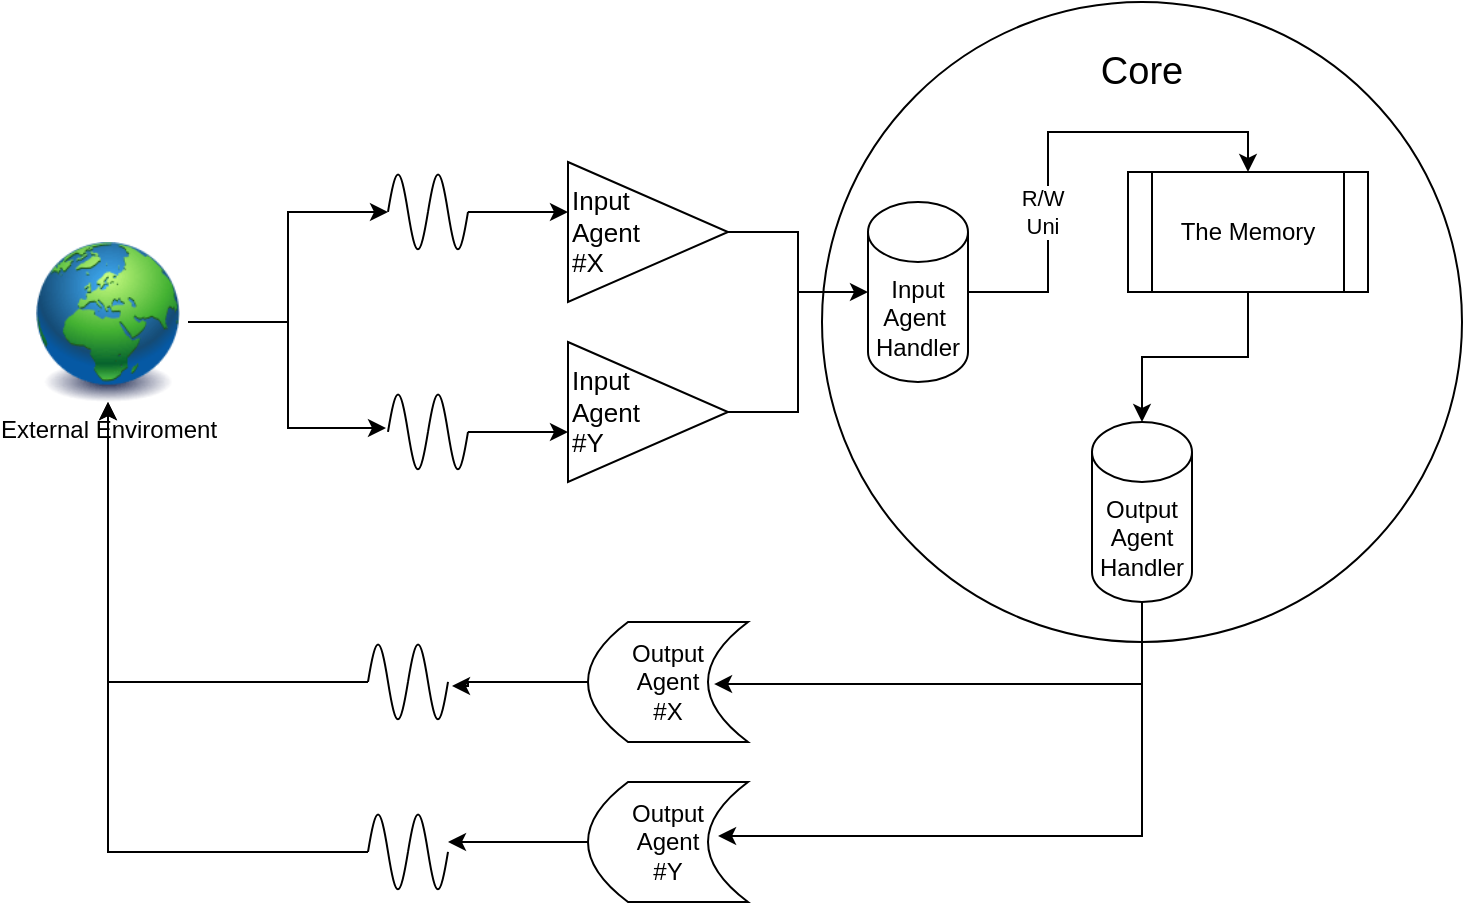 <mxfile version="24.2.5" type="device">
  <diagram name="Pagina-1" id="w_FWv7704ixgWOhtn0g2">
    <mxGraphModel dx="1418" dy="828" grid="1" gridSize="10" guides="1" tooltips="1" connect="1" arrows="1" fold="1" page="1" pageScale="1" pageWidth="827" pageHeight="1169" math="0" shadow="0">
      <root>
        <mxCell id="0" />
        <mxCell id="1" parent="0" />
        <mxCell id="hCelhC14WA_BUO_WkNJN-18" style="edgeStyle=orthogonalEdgeStyle;rounded=0;orthogonalLoop=1;jettySize=auto;html=1;" parent="1" source="hCelhC14WA_BUO_WkNJN-1" target="hCelhC14WA_BUO_WkNJN-12" edge="1">
          <mxGeometry relative="1" as="geometry" />
        </mxCell>
        <mxCell id="hCelhC14WA_BUO_WkNJN-1" value="External Enviroment" style="image;html=1;image=img/lib/clip_art/general/Earth_globe_128x128.png" parent="1" vertex="1">
          <mxGeometry x="110" y="380" width="80" height="80" as="geometry" />
        </mxCell>
        <mxCell id="hCelhC14WA_BUO_WkNJN-32" style="edgeStyle=orthogonalEdgeStyle;rounded=0;orthogonalLoop=1;jettySize=auto;html=1;" parent="1" source="hCelhC14WA_BUO_WkNJN-2" target="hCelhC14WA_BUO_WkNJN-21" edge="1">
          <mxGeometry relative="1" as="geometry" />
        </mxCell>
        <mxCell id="hCelhC14WA_BUO_WkNJN-2" value="&lt;font style=&quot;font-size: 13px;&quot;&gt;Input&amp;nbsp;&lt;/font&gt;&lt;div style=&quot;font-size: 13px;&quot;&gt;&lt;font style=&quot;font-size: 13px;&quot;&gt;&lt;font style=&quot;font-size: 13px;&quot;&gt;Agen&lt;/font&gt;&lt;span style=&quot;background-color: initial;&quot;&gt;t&lt;/span&gt;&lt;/font&gt;&lt;/div&gt;&lt;div style=&quot;font-size: 13px;&quot;&gt;&lt;span style=&quot;background-color: initial;&quot;&gt;&lt;font style=&quot;font-size: 13px;&quot;&gt;#X&lt;/font&gt;&lt;/span&gt;&lt;/div&gt;" style="triangle;whiteSpace=wrap;html=1;align=left;" parent="1" vertex="1">
          <mxGeometry x="380" y="340" width="80" height="70" as="geometry" />
        </mxCell>
        <mxCell id="hCelhC14WA_BUO_WkNJN-4" value="&lt;font style=&quot;font-size: 13px;&quot;&gt;Input&amp;nbsp;&lt;/font&gt;&lt;div style=&quot;font-size: 13px;&quot;&gt;&lt;font style=&quot;font-size: 13px;&quot;&gt;&lt;font style=&quot;font-size: 13px;&quot;&gt;Agen&lt;/font&gt;&lt;span style=&quot;background-color: initial;&quot;&gt;t&lt;/span&gt;&lt;/font&gt;&lt;/div&gt;&lt;div style=&quot;font-size: 13px;&quot;&gt;&lt;span style=&quot;background-color: initial;&quot;&gt;&lt;font style=&quot;font-size: 13px;&quot;&gt;#Y&lt;/font&gt;&lt;/span&gt;&lt;/div&gt;" style="triangle;whiteSpace=wrap;html=1;align=left;" parent="1" vertex="1">
          <mxGeometry x="380" y="430" width="80" height="70" as="geometry" />
        </mxCell>
        <mxCell id="hCelhC14WA_BUO_WkNJN-12" value="" style="pointerEvents=1;verticalLabelPosition=bottom;shadow=0;dashed=0;align=center;html=1;verticalAlign=top;shape=mxgraph.electrical.waveforms.sine_wave;" parent="1" vertex="1">
          <mxGeometry x="290" y="340" width="20" height="50" as="geometry" />
        </mxCell>
        <mxCell id="hCelhC14WA_BUO_WkNJN-14" style="edgeStyle=orthogonalEdgeStyle;rounded=0;orthogonalLoop=1;jettySize=auto;html=1;" parent="1" source="hCelhC14WA_BUO_WkNJN-13" target="hCelhC14WA_BUO_WkNJN-2" edge="1">
          <mxGeometry relative="1" as="geometry">
            <Array as="points">
              <mxPoint x="360" y="365" />
              <mxPoint x="360" y="365" />
            </Array>
          </mxGeometry>
        </mxCell>
        <mxCell id="hCelhC14WA_BUO_WkNJN-13" value="" style="pointerEvents=1;verticalLabelPosition=bottom;shadow=0;dashed=0;align=center;html=1;verticalAlign=top;shape=mxgraph.electrical.waveforms.sine_wave;" parent="1" vertex="1">
          <mxGeometry x="310" y="340" width="20" height="50" as="geometry" />
        </mxCell>
        <mxCell id="hCelhC14WA_BUO_WkNJN-15" value="" style="pointerEvents=1;verticalLabelPosition=bottom;shadow=0;dashed=0;align=center;html=1;verticalAlign=top;shape=mxgraph.electrical.waveforms.sine_wave;" parent="1" vertex="1">
          <mxGeometry x="290" y="450" width="20" height="50" as="geometry" />
        </mxCell>
        <mxCell id="hCelhC14WA_BUO_WkNJN-17" style="edgeStyle=orthogonalEdgeStyle;rounded=0;orthogonalLoop=1;jettySize=auto;html=1;" parent="1" source="hCelhC14WA_BUO_WkNJN-16" target="hCelhC14WA_BUO_WkNJN-4" edge="1">
          <mxGeometry relative="1" as="geometry">
            <Array as="points">
              <mxPoint x="370" y="475" />
              <mxPoint x="370" y="475" />
            </Array>
          </mxGeometry>
        </mxCell>
        <mxCell id="hCelhC14WA_BUO_WkNJN-16" value="" style="pointerEvents=1;verticalLabelPosition=bottom;shadow=0;dashed=0;align=center;html=1;verticalAlign=top;shape=mxgraph.electrical.waveforms.sine_wave;" parent="1" vertex="1">
          <mxGeometry x="310" y="450" width="20" height="50" as="geometry" />
        </mxCell>
        <mxCell id="hCelhC14WA_BUO_WkNJN-19" style="edgeStyle=orthogonalEdgeStyle;rounded=0;orthogonalLoop=1;jettySize=auto;html=1;entryX=-0.05;entryY=0.46;entryDx=0;entryDy=0;entryPerimeter=0;" parent="1" source="hCelhC14WA_BUO_WkNJN-1" target="hCelhC14WA_BUO_WkNJN-15" edge="1">
          <mxGeometry relative="1" as="geometry" />
        </mxCell>
        <mxCell id="hCelhC14WA_BUO_WkNJN-20" value="" style="ellipse;whiteSpace=wrap;html=1;aspect=fixed;" parent="1" vertex="1">
          <mxGeometry x="507" y="260" width="320" height="320" as="geometry" />
        </mxCell>
        <mxCell id="hCelhC14WA_BUO_WkNJN-25" style="edgeStyle=orthogonalEdgeStyle;rounded=0;orthogonalLoop=1;jettySize=auto;html=1;entryX=0.5;entryY=0;entryDx=0;entryDy=0;" parent="1" source="hCelhC14WA_BUO_WkNJN-21" target="hCelhC14WA_BUO_WkNJN-23" edge="1">
          <mxGeometry relative="1" as="geometry" />
        </mxCell>
        <mxCell id="hCelhC14WA_BUO_WkNJN-31" value="R/W&lt;div&gt;Uni&lt;/div&gt;" style="edgeLabel;html=1;align=center;verticalAlign=middle;resizable=0;points=[];" parent="hCelhC14WA_BUO_WkNJN-25" vertex="1" connectable="0">
          <mxGeometry x="-0.333" y="3" relative="1" as="geometry">
            <mxPoint as="offset" />
          </mxGeometry>
        </mxCell>
        <mxCell id="hCelhC14WA_BUO_WkNJN-21" value="Input&lt;div&gt;Agent&amp;nbsp;&lt;/div&gt;&lt;div&gt;Handler&lt;/div&gt;" style="shape=cylinder3;whiteSpace=wrap;html=1;boundedLbl=1;backgroundOutline=1;size=15;" parent="1" vertex="1">
          <mxGeometry x="530" y="360" width="50" height="90" as="geometry" />
        </mxCell>
        <mxCell id="hCelhC14WA_BUO_WkNJN-22" value="Output&lt;div&gt;Agent&lt;/div&gt;&lt;div&gt;Handler&lt;/div&gt;" style="shape=cylinder3;whiteSpace=wrap;html=1;boundedLbl=1;backgroundOutline=1;size=15;" parent="1" vertex="1">
          <mxGeometry x="642" y="470" width="50" height="90" as="geometry" />
        </mxCell>
        <mxCell id="hCelhC14WA_BUO_WkNJN-34" style="edgeStyle=orthogonalEdgeStyle;rounded=0;orthogonalLoop=1;jettySize=auto;html=1;" parent="1" source="hCelhC14WA_BUO_WkNJN-23" target="hCelhC14WA_BUO_WkNJN-22" edge="1">
          <mxGeometry relative="1" as="geometry" />
        </mxCell>
        <mxCell id="hCelhC14WA_BUO_WkNJN-23" value="The Memory" style="shape=process;whiteSpace=wrap;html=1;backgroundOutline=1;" parent="1" vertex="1">
          <mxGeometry x="660" y="345" width="120" height="60" as="geometry" />
        </mxCell>
        <mxCell id="hCelhC14WA_BUO_WkNJN-24" value="&lt;font style=&quot;font-size: 19px;&quot;&gt;Core&lt;/font&gt;" style="text;html=1;align=center;verticalAlign=middle;whiteSpace=wrap;rounded=0;" parent="1" vertex="1">
          <mxGeometry x="637" y="280" width="60" height="30" as="geometry" />
        </mxCell>
        <mxCell id="hCelhC14WA_BUO_WkNJN-33" style="edgeStyle=orthogonalEdgeStyle;rounded=0;orthogonalLoop=1;jettySize=auto;html=1;entryX=0;entryY=0.5;entryDx=0;entryDy=0;entryPerimeter=0;" parent="1" source="hCelhC14WA_BUO_WkNJN-4" target="hCelhC14WA_BUO_WkNJN-21" edge="1">
          <mxGeometry relative="1" as="geometry" />
        </mxCell>
        <mxCell id="hCelhC14WA_BUO_WkNJN-36" value="Output&lt;div&gt;Agent&lt;/div&gt;&lt;div&gt;#X&lt;/div&gt;" style="shape=dataStorage;whiteSpace=wrap;html=1;fixedSize=1;" parent="1" vertex="1">
          <mxGeometry x="390" y="570" width="80" height="60" as="geometry" />
        </mxCell>
        <mxCell id="hCelhC14WA_BUO_WkNJN-37" value="Output&lt;div&gt;Agent&lt;/div&gt;&lt;div&gt;#Y&lt;/div&gt;" style="shape=dataStorage;whiteSpace=wrap;html=1;fixedSize=1;" parent="1" vertex="1">
          <mxGeometry x="390" y="650" width="80" height="60" as="geometry" />
        </mxCell>
        <mxCell id="hCelhC14WA_BUO_WkNJN-38" style="edgeStyle=orthogonalEdgeStyle;rounded=0;orthogonalLoop=1;jettySize=auto;html=1;entryX=0.788;entryY=0.517;entryDx=0;entryDy=0;entryPerimeter=0;" parent="1" source="hCelhC14WA_BUO_WkNJN-22" target="hCelhC14WA_BUO_WkNJN-36" edge="1">
          <mxGeometry relative="1" as="geometry">
            <Array as="points">
              <mxPoint x="667" y="601" />
            </Array>
          </mxGeometry>
        </mxCell>
        <mxCell id="hCelhC14WA_BUO_WkNJN-40" style="edgeStyle=orthogonalEdgeStyle;rounded=0;orthogonalLoop=1;jettySize=auto;html=1;entryX=0.813;entryY=0.45;entryDx=0;entryDy=0;entryPerimeter=0;" parent="1" source="hCelhC14WA_BUO_WkNJN-22" target="hCelhC14WA_BUO_WkNJN-37" edge="1">
          <mxGeometry relative="1" as="geometry">
            <Array as="points">
              <mxPoint x="667" y="677" />
            </Array>
          </mxGeometry>
        </mxCell>
        <mxCell id="hCelhC14WA_BUO_WkNJN-47" style="edgeStyle=orthogonalEdgeStyle;rounded=0;orthogonalLoop=1;jettySize=auto;html=1;" parent="1" source="hCelhC14WA_BUO_WkNJN-43" target="hCelhC14WA_BUO_WkNJN-1" edge="1">
          <mxGeometry relative="1" as="geometry" />
        </mxCell>
        <mxCell id="hCelhC14WA_BUO_WkNJN-43" value="" style="pointerEvents=1;verticalLabelPosition=bottom;shadow=0;dashed=0;align=center;html=1;verticalAlign=top;shape=mxgraph.electrical.waveforms.sine_wave;" parent="1" vertex="1">
          <mxGeometry x="280" y="575" width="20" height="50" as="geometry" />
        </mxCell>
        <mxCell id="hCelhC14WA_BUO_WkNJN-44" value="" style="pointerEvents=1;verticalLabelPosition=bottom;shadow=0;dashed=0;align=center;html=1;verticalAlign=top;shape=mxgraph.electrical.waveforms.sine_wave;" parent="1" vertex="1">
          <mxGeometry x="300" y="575" width="20" height="50" as="geometry" />
        </mxCell>
        <mxCell id="hCelhC14WA_BUO_WkNJN-46" style="edgeStyle=orthogonalEdgeStyle;rounded=0;orthogonalLoop=1;jettySize=auto;html=1;entryX=1.1;entryY=0.54;entryDx=0;entryDy=0;entryPerimeter=0;" parent="1" source="hCelhC14WA_BUO_WkNJN-36" target="hCelhC14WA_BUO_WkNJN-44" edge="1">
          <mxGeometry relative="1" as="geometry">
            <Array as="points">
              <mxPoint x="330" y="600" />
              <mxPoint x="330" y="602" />
            </Array>
          </mxGeometry>
        </mxCell>
        <mxCell id="hCelhC14WA_BUO_WkNJN-55" style="edgeStyle=orthogonalEdgeStyle;rounded=0;orthogonalLoop=1;jettySize=auto;html=1;" parent="1" source="hCelhC14WA_BUO_WkNJN-50" target="hCelhC14WA_BUO_WkNJN-1" edge="1">
          <mxGeometry relative="1" as="geometry" />
        </mxCell>
        <mxCell id="hCelhC14WA_BUO_WkNJN-50" value="" style="pointerEvents=1;verticalLabelPosition=bottom;shadow=0;dashed=0;align=center;html=1;verticalAlign=top;shape=mxgraph.electrical.waveforms.sine_wave;" parent="1" vertex="1">
          <mxGeometry x="280" y="660" width="20" height="50" as="geometry" />
        </mxCell>
        <mxCell id="hCelhC14WA_BUO_WkNJN-51" value="" style="pointerEvents=1;verticalLabelPosition=bottom;shadow=0;dashed=0;align=center;html=1;verticalAlign=top;shape=mxgraph.electrical.waveforms.sine_wave;" parent="1" vertex="1">
          <mxGeometry x="300" y="660" width="20" height="50" as="geometry" />
        </mxCell>
        <mxCell id="hCelhC14WA_BUO_WkNJN-54" style="edgeStyle=orthogonalEdgeStyle;rounded=0;orthogonalLoop=1;jettySize=auto;html=1;entryX=1;entryY=0.4;entryDx=0;entryDy=0;entryPerimeter=0;" parent="1" source="hCelhC14WA_BUO_WkNJN-37" target="hCelhC14WA_BUO_WkNJN-51" edge="1">
          <mxGeometry relative="1" as="geometry" />
        </mxCell>
      </root>
    </mxGraphModel>
  </diagram>
</mxfile>
